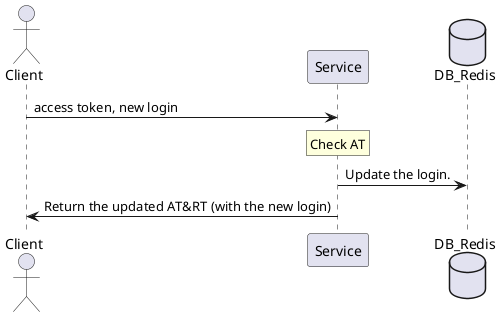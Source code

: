 @startuml
actor Client
Client -> Service: access token, new login
rnote over Service: Check AT
database DB_Redis
Service -> DB_Redis: Update the login.
Service -> Client: Return the updated AT&RT (with the new login)
@enduml
